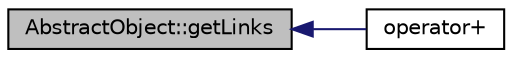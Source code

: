 digraph "AbstractObject::getLinks"
{
  edge [fontname="Helvetica",fontsize="10",labelfontname="Helvetica",labelfontsize="10"];
  node [fontname="Helvetica",fontsize="10",shape=record];
  rankdir="LR";
  Node1 [label="AbstractObject::getLinks",height=0.2,width=0.4,color="black", fillcolor="grey75", style="filled" fontcolor="black"];
  Node1 -> Node2 [dir="back",color="midnightblue",fontsize="10",style="solid",fontname="Helvetica"];
  Node2 [label="operator+",height=0.2,width=0.4,color="black", fillcolor="white", style="filled",URL="$Union_8h.html#a4bd396e9dea95407a61ac9b4b079c063"];
}
